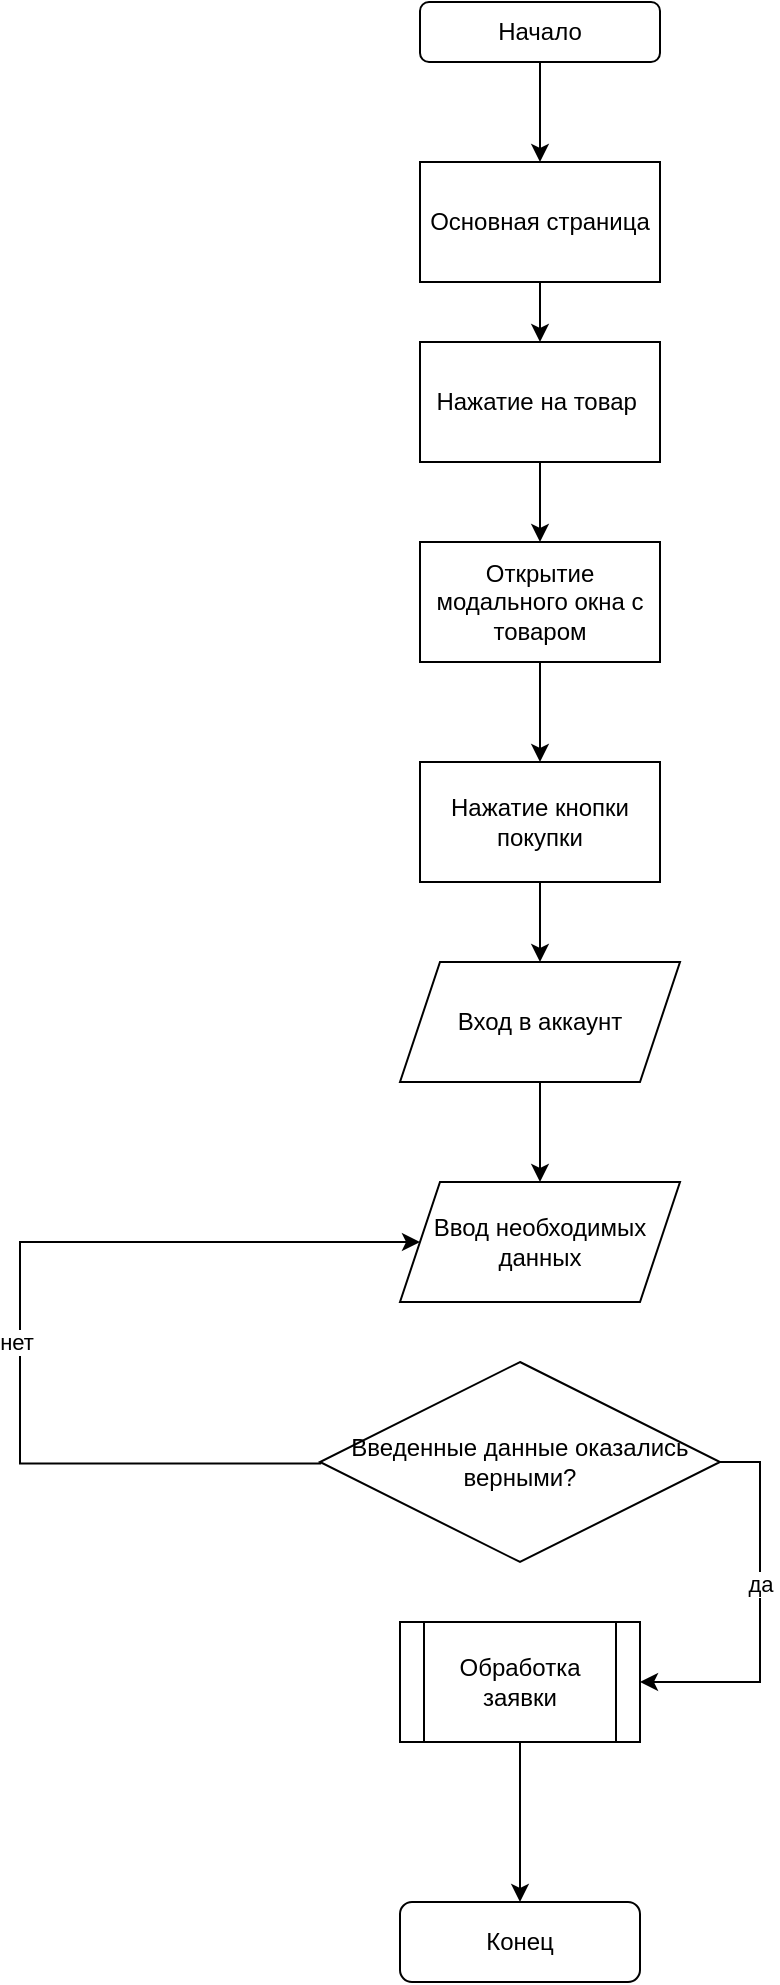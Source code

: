 <mxfile version="24.3.1" type="device">
  <diagram id="0Ivpq27k8OpaZ0CAXJ0I" name="Страница — 1">
    <mxGraphModel dx="2220" dy="998" grid="1" gridSize="10" guides="1" tooltips="1" connect="1" arrows="1" fold="1" page="1" pageScale="1" pageWidth="827" pageHeight="1169" math="0" shadow="0">
      <root>
        <mxCell id="0" />
        <mxCell id="1" parent="0" />
        <mxCell id="f6YtJ3-hcSFkmww9S2Eq-1" style="edgeStyle=orthogonalEdgeStyle;rounded=0;orthogonalLoop=1;jettySize=auto;html=1;" edge="1" parent="1" source="f6YtJ3-hcSFkmww9S2Eq-2" target="f6YtJ3-hcSFkmww9S2Eq-4">
          <mxGeometry relative="1" as="geometry" />
        </mxCell>
        <mxCell id="f6YtJ3-hcSFkmww9S2Eq-2" value="Начало" style="rounded=1;whiteSpace=wrap;html=1;" vertex="1" parent="1">
          <mxGeometry x="330" y="20" width="120" height="30" as="geometry" />
        </mxCell>
        <mxCell id="f6YtJ3-hcSFkmww9S2Eq-3" style="edgeStyle=orthogonalEdgeStyle;rounded=0;orthogonalLoop=1;jettySize=auto;html=1;" edge="1" parent="1" source="f6YtJ3-hcSFkmww9S2Eq-4" target="f6YtJ3-hcSFkmww9S2Eq-7">
          <mxGeometry relative="1" as="geometry">
            <mxPoint x="390" y="190" as="targetPoint" />
          </mxGeometry>
        </mxCell>
        <mxCell id="f6YtJ3-hcSFkmww9S2Eq-4" value="Основная страница" style="rounded=0;whiteSpace=wrap;html=1;" vertex="1" parent="1">
          <mxGeometry x="330" y="100" width="120" height="60" as="geometry" />
        </mxCell>
        <mxCell id="f6YtJ3-hcSFkmww9S2Eq-6" style="edgeStyle=orthogonalEdgeStyle;rounded=0;orthogonalLoop=1;jettySize=auto;html=1;exitX=0.5;exitY=1;exitDx=0;exitDy=0;entryX=0.5;entryY=0;entryDx=0;entryDy=0;" edge="1" parent="1" source="f6YtJ3-hcSFkmww9S2Eq-19" target="f6YtJ3-hcSFkmww9S2Eq-11">
          <mxGeometry relative="1" as="geometry">
            <mxPoint x="459.31" y="520" as="sourcePoint" />
            <mxPoint x="459.31" y="560" as="targetPoint" />
          </mxGeometry>
        </mxCell>
        <mxCell id="f6YtJ3-hcSFkmww9S2Eq-21" style="edgeStyle=orthogonalEdgeStyle;rounded=0;orthogonalLoop=1;jettySize=auto;html=1;entryX=0.5;entryY=0;entryDx=0;entryDy=0;" edge="1" parent="1" source="f6YtJ3-hcSFkmww9S2Eq-7" target="f6YtJ3-hcSFkmww9S2Eq-20">
          <mxGeometry relative="1" as="geometry" />
        </mxCell>
        <mxCell id="f6YtJ3-hcSFkmww9S2Eq-7" value="Нажатие на товар&amp;nbsp;" style="rounded=0;whiteSpace=wrap;html=1;" vertex="1" parent="1">
          <mxGeometry x="330" y="190" width="120" height="60" as="geometry" />
        </mxCell>
        <mxCell id="f6YtJ3-hcSFkmww9S2Eq-8" value="Конец" style="rounded=1;whiteSpace=wrap;html=1;" vertex="1" parent="1">
          <mxGeometry x="320" y="970" width="120" height="40" as="geometry" />
        </mxCell>
        <mxCell id="f6YtJ3-hcSFkmww9S2Eq-9" style="edgeStyle=orthogonalEdgeStyle;rounded=0;orthogonalLoop=1;jettySize=auto;html=1;" edge="1" parent="1" source="f6YtJ3-hcSFkmww9S2Eq-10" target="f6YtJ3-hcSFkmww9S2Eq-8">
          <mxGeometry relative="1" as="geometry" />
        </mxCell>
        <mxCell id="f6YtJ3-hcSFkmww9S2Eq-10" value="Обработка заявки" style="shape=process;whiteSpace=wrap;html=1;backgroundOutline=1;" vertex="1" parent="1">
          <mxGeometry x="320" y="830" width="120" height="60" as="geometry" />
        </mxCell>
        <mxCell id="f6YtJ3-hcSFkmww9S2Eq-11" value="Ввод необходимых данных" style="shape=parallelogram;perimeter=parallelogramPerimeter;whiteSpace=wrap;html=1;fixedSize=1;" vertex="1" parent="1">
          <mxGeometry x="320" y="610" width="140" height="60" as="geometry" />
        </mxCell>
        <mxCell id="f6YtJ3-hcSFkmww9S2Eq-13" style="edgeStyle=orthogonalEdgeStyle;rounded=0;orthogonalLoop=1;jettySize=auto;html=1;entryX=0;entryY=0.5;entryDx=0;entryDy=0;exitX=0.003;exitY=0.508;exitDx=0;exitDy=0;exitPerimeter=0;" edge="1" parent="1" source="f6YtJ3-hcSFkmww9S2Eq-17" target="f6YtJ3-hcSFkmww9S2Eq-11">
          <mxGeometry relative="1" as="geometry">
            <mxPoint x="269.97" y="670" as="targetPoint" />
            <Array as="points">
              <mxPoint x="130" y="751" />
              <mxPoint x="130" y="640" />
            </Array>
            <mxPoint x="280" y="746" as="sourcePoint" />
          </mxGeometry>
        </mxCell>
        <mxCell id="f6YtJ3-hcSFkmww9S2Eq-14" value="нет" style="edgeLabel;html=1;align=center;verticalAlign=middle;resizable=0;points=[];" vertex="1" connectable="0" parent="f6YtJ3-hcSFkmww9S2Eq-13">
          <mxGeometry x="-0.04" y="2" relative="1" as="geometry">
            <mxPoint y="10" as="offset" />
          </mxGeometry>
        </mxCell>
        <mxCell id="f6YtJ3-hcSFkmww9S2Eq-15" style="edgeStyle=orthogonalEdgeStyle;rounded=0;orthogonalLoop=1;jettySize=auto;html=1;entryX=1;entryY=0.5;entryDx=0;entryDy=0;" edge="1" parent="1" source="f6YtJ3-hcSFkmww9S2Eq-17" target="f6YtJ3-hcSFkmww9S2Eq-10">
          <mxGeometry relative="1" as="geometry">
            <mxPoint x="510" y="880" as="targetPoint" />
            <Array as="points">
              <mxPoint x="500" y="750" />
              <mxPoint x="500" y="860" />
            </Array>
          </mxGeometry>
        </mxCell>
        <mxCell id="f6YtJ3-hcSFkmww9S2Eq-16" value="да" style="edgeLabel;html=1;align=center;verticalAlign=middle;resizable=0;points=[];" vertex="1" connectable="0" parent="f6YtJ3-hcSFkmww9S2Eq-15">
          <mxGeometry x="-0.145" relative="1" as="geometry">
            <mxPoint as="offset" />
          </mxGeometry>
        </mxCell>
        <mxCell id="f6YtJ3-hcSFkmww9S2Eq-17" value="Введенные данные оказались верными?" style="rhombus;whiteSpace=wrap;html=1;" vertex="1" parent="1">
          <mxGeometry x="280" y="700" width="200" height="100" as="geometry" />
        </mxCell>
        <mxCell id="f6YtJ3-hcSFkmww9S2Eq-19" value="Вход в аккаунт" style="shape=parallelogram;perimeter=parallelogramPerimeter;whiteSpace=wrap;html=1;fixedSize=1;" vertex="1" parent="1">
          <mxGeometry x="320" y="500" width="140" height="60" as="geometry" />
        </mxCell>
        <mxCell id="f6YtJ3-hcSFkmww9S2Eq-24" style="edgeStyle=orthogonalEdgeStyle;rounded=0;orthogonalLoop=1;jettySize=auto;html=1;entryX=0.5;entryY=0;entryDx=0;entryDy=0;" edge="1" parent="1" source="f6YtJ3-hcSFkmww9S2Eq-20" target="f6YtJ3-hcSFkmww9S2Eq-23">
          <mxGeometry relative="1" as="geometry" />
        </mxCell>
        <mxCell id="f6YtJ3-hcSFkmww9S2Eq-20" value="Открытие модального окна с товаром" style="rounded=0;whiteSpace=wrap;html=1;" vertex="1" parent="1">
          <mxGeometry x="330" y="290" width="120" height="60" as="geometry" />
        </mxCell>
        <mxCell id="f6YtJ3-hcSFkmww9S2Eq-25" style="edgeStyle=orthogonalEdgeStyle;rounded=0;orthogonalLoop=1;jettySize=auto;html=1;entryX=0.5;entryY=0;entryDx=0;entryDy=0;" edge="1" parent="1" source="f6YtJ3-hcSFkmww9S2Eq-23" target="f6YtJ3-hcSFkmww9S2Eq-19">
          <mxGeometry relative="1" as="geometry" />
        </mxCell>
        <mxCell id="f6YtJ3-hcSFkmww9S2Eq-23" value="Нажатие кнопки покупки" style="rounded=0;whiteSpace=wrap;html=1;" vertex="1" parent="1">
          <mxGeometry x="330" y="400" width="120" height="60" as="geometry" />
        </mxCell>
      </root>
    </mxGraphModel>
  </diagram>
</mxfile>
